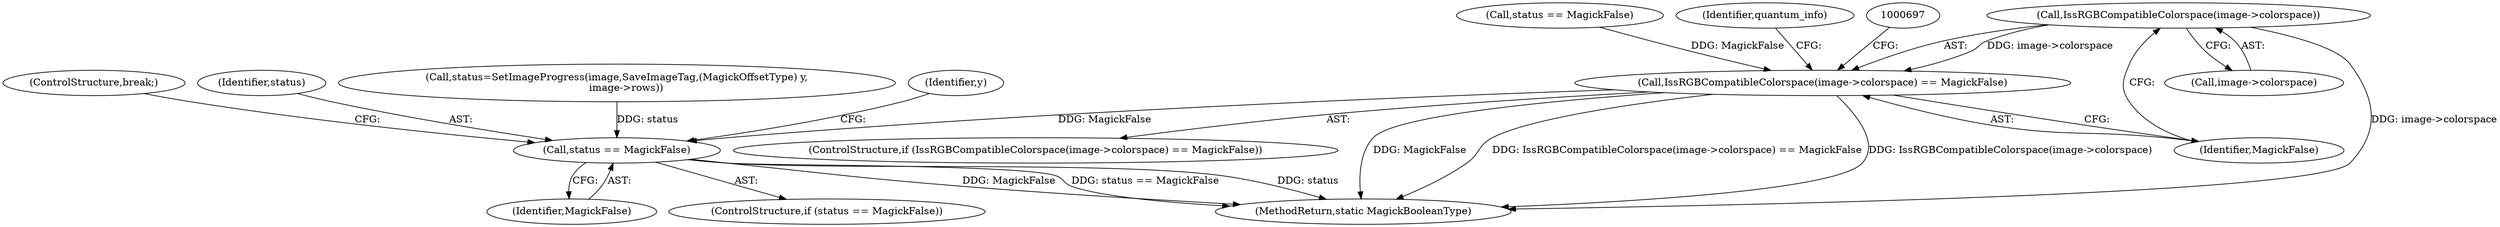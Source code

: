 digraph "0_ImageMagick_10b3823a7619ed22d42764733eb052c4159bc8c1_0@pointer" {
"1000691" [label="(Call,IssRGBCompatibleColorspace(image->colorspace))"];
"1000690" [label="(Call,IssRGBCompatibleColorspace(image->colorspace) == MagickFalse)"];
"1000980" [label="(Call,status == MagickFalse)"];
"1000691" [label="(Call,IssRGBCompatibleColorspace(image->colorspace))"];
"1000695" [label="(Identifier,MagickFalse)"];
"1000982" [label="(Identifier,MagickFalse)"];
"1000980" [label="(Call,status == MagickFalse)"];
"1000979" [label="(ControlStructure,if (status == MagickFalse))"];
"1000983" [label="(ControlStructure,break;)"];
"1000981" [label="(Identifier,status)"];
"1000690" [label="(Call,IssRGBCompatibleColorspace(image->colorspace) == MagickFalse)"];
"1000182" [label="(Call,status == MagickFalse)"];
"1000968" [label="(Call,status=SetImageProgress(image,SaveImageTag,(MagickOffsetType) y,\n      image->rows))"];
"1000692" [label="(Call,image->colorspace)"];
"1001223" [label="(MethodReturn,static MagickBooleanType)"];
"1000689" [label="(ControlStructure,if (IssRGBCompatibleColorspace(image->colorspace) == MagickFalse))"];
"1000702" [label="(Identifier,quantum_info)"];
"1000750" [label="(Identifier,y)"];
"1000691" -> "1000690"  [label="AST: "];
"1000691" -> "1000692"  [label="CFG: "];
"1000692" -> "1000691"  [label="AST: "];
"1000695" -> "1000691"  [label="CFG: "];
"1000691" -> "1001223"  [label="DDG: image->colorspace"];
"1000691" -> "1000690"  [label="DDG: image->colorspace"];
"1000690" -> "1000689"  [label="AST: "];
"1000690" -> "1000695"  [label="CFG: "];
"1000695" -> "1000690"  [label="AST: "];
"1000697" -> "1000690"  [label="CFG: "];
"1000702" -> "1000690"  [label="CFG: "];
"1000690" -> "1001223"  [label="DDG: MagickFalse"];
"1000690" -> "1001223"  [label="DDG: IssRGBCompatibleColorspace(image->colorspace) == MagickFalse"];
"1000690" -> "1001223"  [label="DDG: IssRGBCompatibleColorspace(image->colorspace)"];
"1000182" -> "1000690"  [label="DDG: MagickFalse"];
"1000690" -> "1000980"  [label="DDG: MagickFalse"];
"1000980" -> "1000979"  [label="AST: "];
"1000980" -> "1000982"  [label="CFG: "];
"1000981" -> "1000980"  [label="AST: "];
"1000982" -> "1000980"  [label="AST: "];
"1000983" -> "1000980"  [label="CFG: "];
"1000750" -> "1000980"  [label="CFG: "];
"1000980" -> "1001223"  [label="DDG: status"];
"1000980" -> "1001223"  [label="DDG: MagickFalse"];
"1000980" -> "1001223"  [label="DDG: status == MagickFalse"];
"1000968" -> "1000980"  [label="DDG: status"];
}
